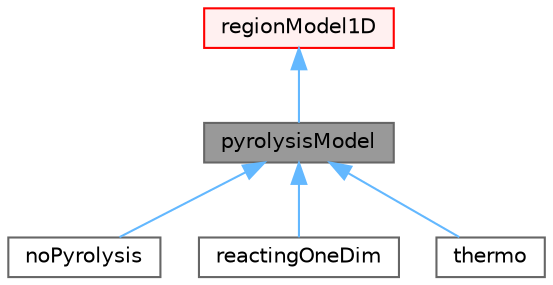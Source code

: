 digraph "pyrolysisModel"
{
 // LATEX_PDF_SIZE
  bgcolor="transparent";
  edge [fontname=Helvetica,fontsize=10,labelfontname=Helvetica,labelfontsize=10];
  node [fontname=Helvetica,fontsize=10,shape=box,height=0.2,width=0.4];
  Node1 [id="Node000001",label="pyrolysisModel",height=0.2,width=0.4,color="gray40", fillcolor="grey60", style="filled", fontcolor="black",tooltip="Base class for pyrolysis models."];
  Node2 -> Node1 [id="edge1_Node000001_Node000002",dir="back",color="steelblue1",style="solid",tooltip=" "];
  Node2 [id="Node000002",label="regionModel1D",height=0.2,width=0.4,color="red", fillcolor="#FFF0F0", style="filled",URL="$classFoam_1_1regionModels_1_1regionModel1D.html",tooltip="Base class for 1-D region models."];
  Node1 -> Node13 [id="edge2_Node000001_Node000013",dir="back",color="steelblue1",style="solid",tooltip=" "];
  Node13 [id="Node000013",label="noPyrolysis",height=0.2,width=0.4,color="gray40", fillcolor="white", style="filled",URL="$classFoam_1_1regionModels_1_1pyrolysisModels_1_1noPyrolysis.html",tooltip="Dummy surface pyrolysis model for 'none'."];
  Node1 -> Node14 [id="edge3_Node000001_Node000014",dir="back",color="steelblue1",style="solid",tooltip=" "];
  Node14 [id="Node000014",label="reactingOneDim",height=0.2,width=0.4,color="gray40", fillcolor="white", style="filled",URL="$classFoam_1_1regionModels_1_1pyrolysisModels_1_1reactingOneDim.html",tooltip="Reacting, 1-D pyrolysis model NOTE: The moveMesh option can only be applied to solid reaction such as..."];
  Node1 -> Node15 [id="edge4_Node000001_Node000015",dir="back",color="steelblue1",style="solid",tooltip=" "];
  Node15 [id="Node000015",label="thermo",height=0.2,width=0.4,color="gray40", fillcolor="white", style="filled",URL="$classFoam_1_1regionModels_1_1pyrolysisModels_1_1thermo.html",tooltip="Pyrolysis model which solves only the energy equation in the region."];
}
